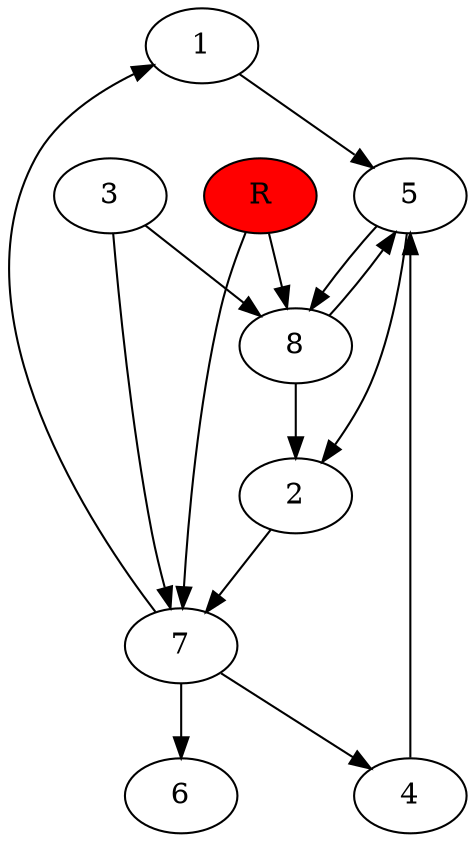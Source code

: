digraph prb41757 {
	1
	2
	3
	4
	5
	6
	7
	8
	R [fillcolor="#ff0000" style=filled]
	1 -> 5
	2 -> 7
	3 -> 7
	3 -> 8
	4 -> 5
	5 -> 2
	5 -> 8
	7 -> 1
	7 -> 4
	7 -> 6
	8 -> 2
	8 -> 5
	R -> 7
	R -> 8
}
